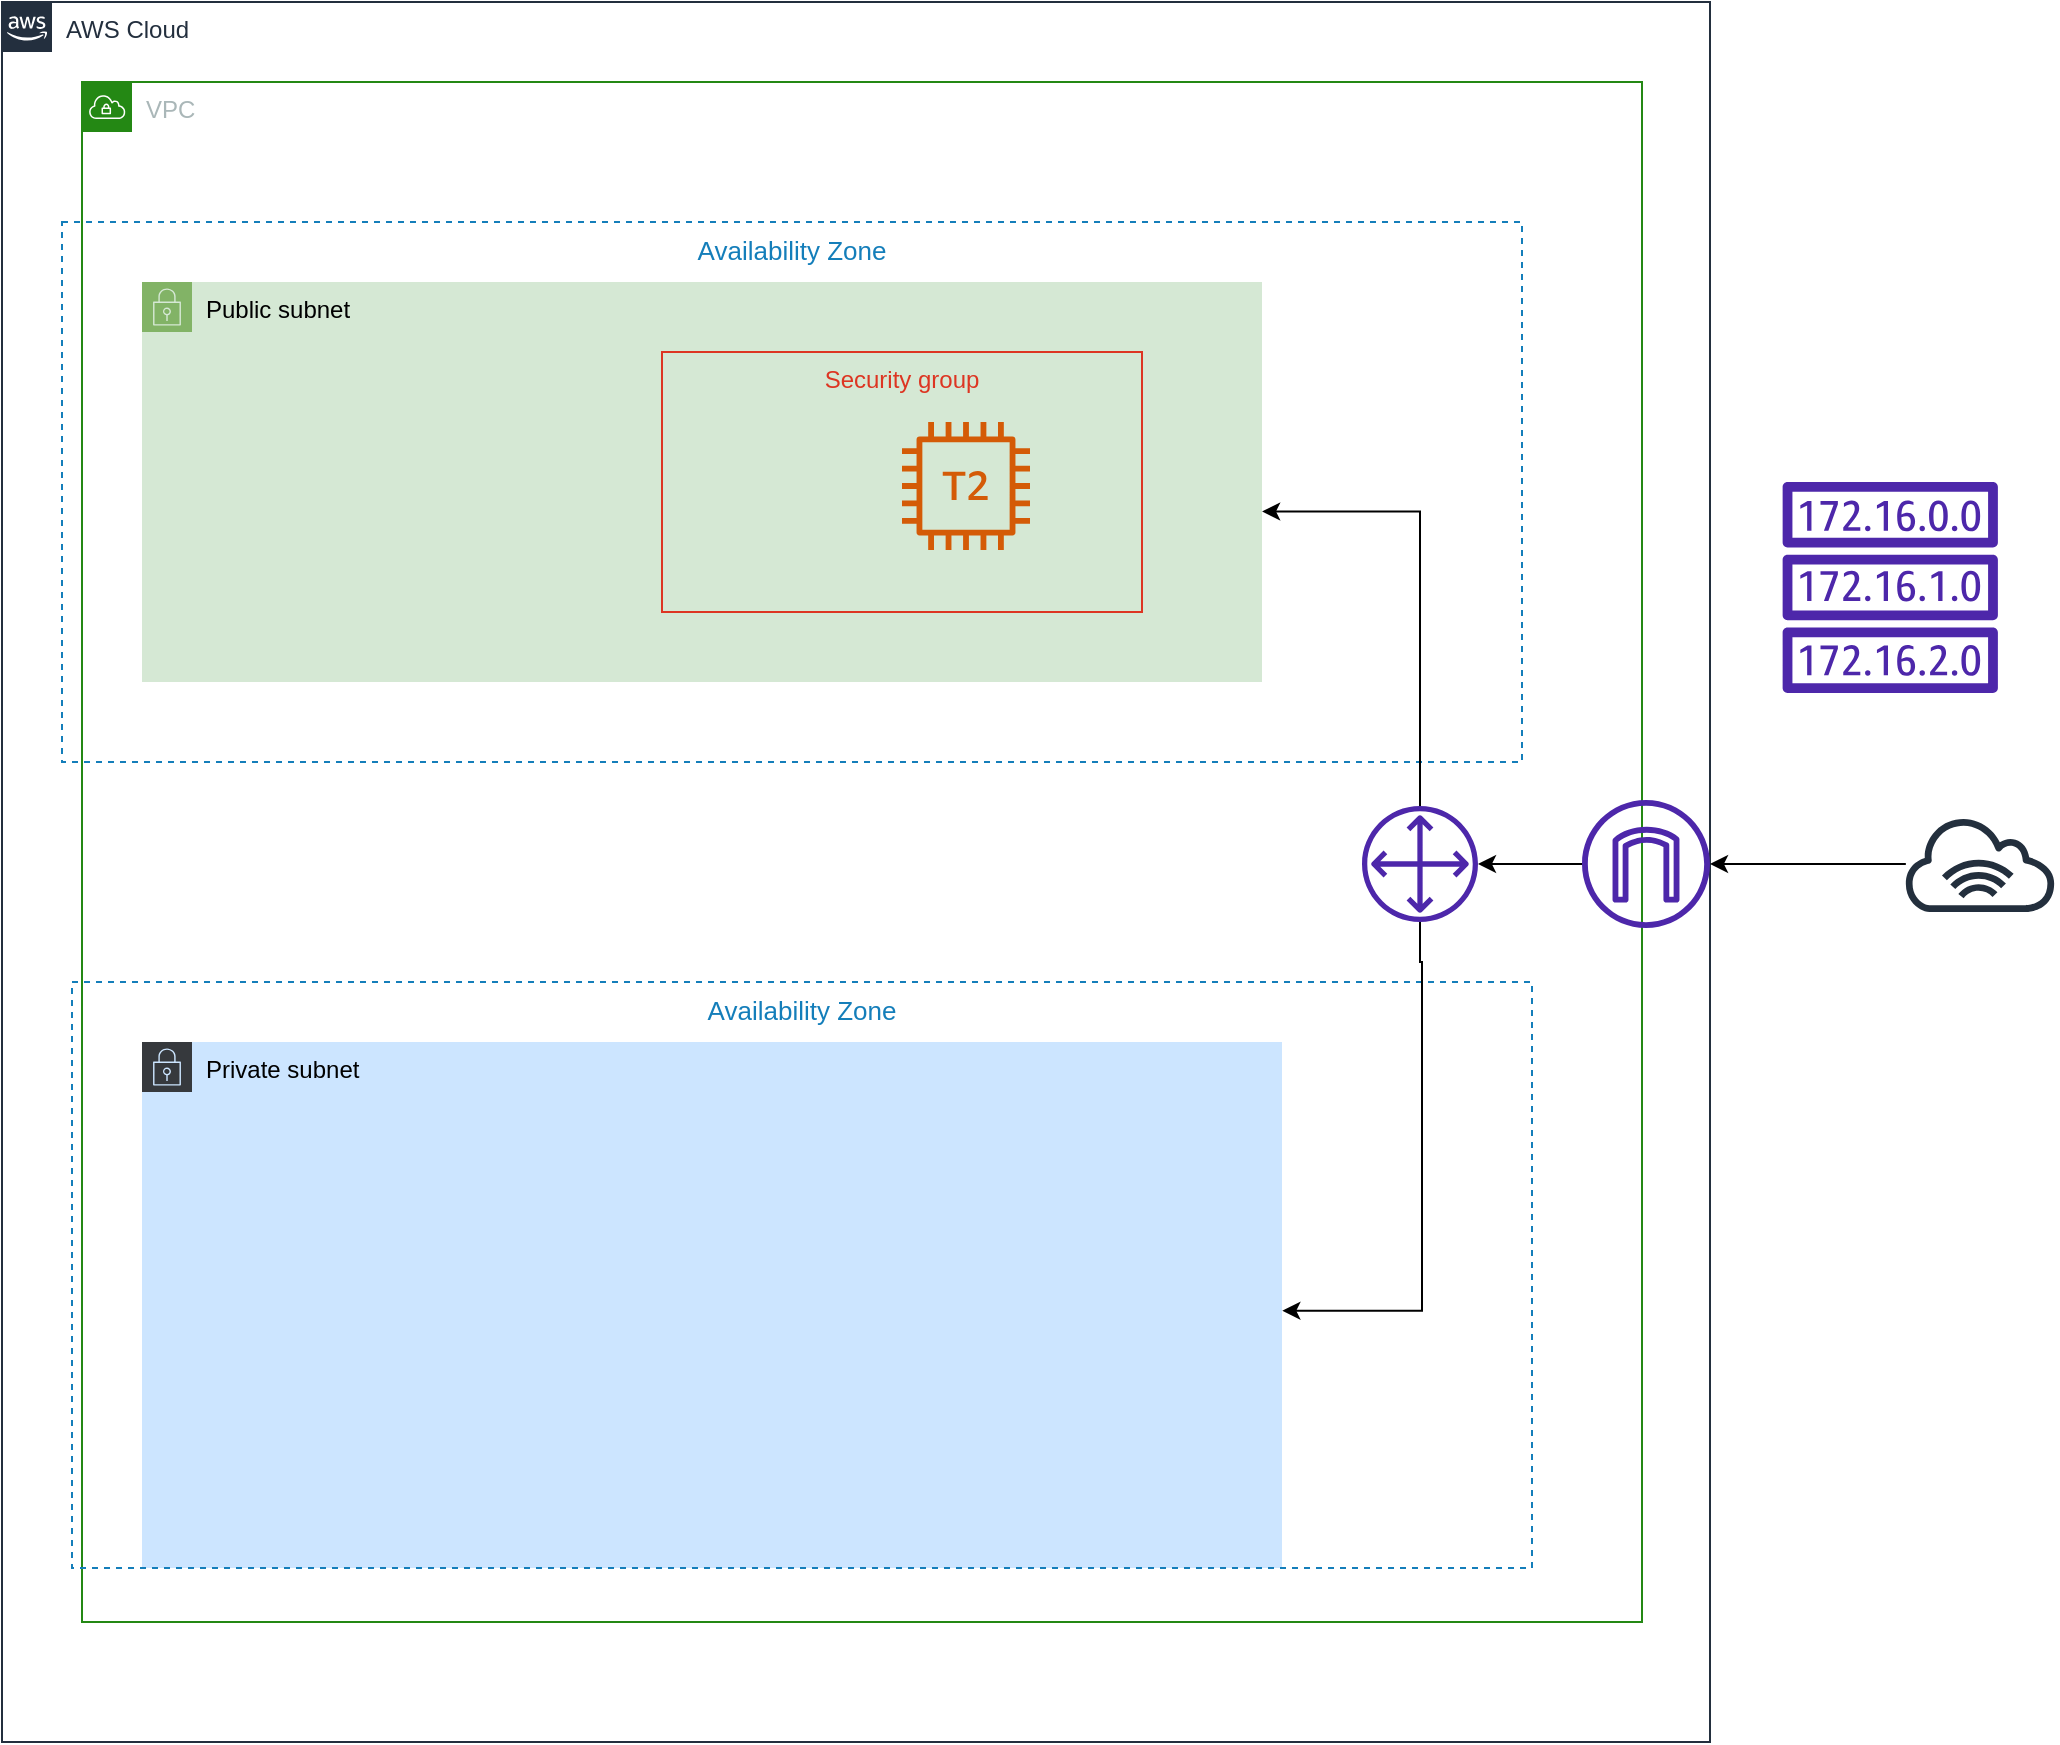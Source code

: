 <mxfile version="17.2.1" type="device"><diagram id="UipY4rScFdPGQ3ficFF0" name="Page-1"><mxGraphModel dx="2329" dy="1728" grid="1" gridSize="10" guides="1" tooltips="1" connect="1" arrows="1" fold="1" page="1" pageScale="1" pageWidth="1169" pageHeight="826" math="0" shadow="0"><root><mxCell id="0"/><mxCell id="1" parent="0"/><mxCell id="GT8Wq-dcL27hhuX0Hrxf-11" value="AWS Cloud" style="points=[[0,0],[0.25,0],[0.5,0],[0.75,0],[1,0],[1,0.25],[1,0.5],[1,0.75],[1,1],[0.75,1],[0.5,1],[0.25,1],[0,1],[0,0.75],[0,0.5],[0,0.25]];outlineConnect=0;gradientColor=none;html=1;whiteSpace=wrap;fontSize=12;fontStyle=0;container=1;pointerEvents=0;collapsible=0;recursiveResize=0;shape=mxgraph.aws4.group;grIcon=mxgraph.aws4.group_aws_cloud_alt;strokeColor=#232F3E;fillColor=none;verticalAlign=top;align=left;spacingLeft=30;fontColor=#232F3E;dashed=0;" parent="1" vertex="1"><mxGeometry x="-190" y="-60" width="854" height="870" as="geometry"/></mxCell><mxCell id="GT8Wq-dcL27hhuX0Hrxf-12" value="VPC" style="points=[[0,0],[0.25,0],[0.5,0],[0.75,0],[1,0],[1,0.25],[1,0.5],[1,0.75],[1,1],[0.75,1],[0.5,1],[0.25,1],[0,1],[0,0.75],[0,0.5],[0,0.25]];outlineConnect=0;gradientColor=none;html=1;whiteSpace=wrap;fontSize=12;fontStyle=0;container=1;pointerEvents=0;collapsible=0;recursiveResize=0;shape=mxgraph.aws4.group;grIcon=mxgraph.aws4.group_vpc;strokeColor=#248814;fillColor=none;verticalAlign=top;align=left;spacingLeft=30;fontColor=#AAB7B8;dashed=0;" parent="1" vertex="1"><mxGeometry x="-150" y="-20" width="780" height="770" as="geometry"/></mxCell><mxCell id="GT8Wq-dcL27hhuX0Hrxf-21" value="" style="sketch=0;outlineConnect=0;fontColor=#232F3E;gradientColor=none;fillColor=#4D27AA;strokeColor=none;dashed=0;verticalLabelPosition=bottom;verticalAlign=top;align=center;html=1;fontSize=12;fontStyle=0;aspect=fixed;pointerEvents=1;shape=mxgraph.aws4.customer_gateway;" parent="GT8Wq-dcL27hhuX0Hrxf-12" vertex="1"><mxGeometry x="640" y="362" width="58" height="58" as="geometry"/></mxCell><mxCell id="GT8Wq-dcL27hhuX0Hrxf-20" value="" style="sketch=0;outlineConnect=0;fontColor=#232F3E;gradientColor=none;fillColor=#4D27AA;strokeColor=none;dashed=0;verticalLabelPosition=bottom;verticalAlign=top;align=center;html=1;fontSize=12;fontStyle=0;aspect=fixed;pointerEvents=1;shape=mxgraph.aws4.internet_gateway;" parent="GT8Wq-dcL27hhuX0Hrxf-12" vertex="1"><mxGeometry x="750" y="359" width="64" height="64" as="geometry"/></mxCell><mxCell id="kF2my3xtpLXVf8nXLNBF-5" value="" style="edgeStyle=orthogonalEdgeStyle;rounded=0;orthogonalLoop=1;jettySize=auto;html=1;" parent="GT8Wq-dcL27hhuX0Hrxf-12" source="GT8Wq-dcL27hhuX0Hrxf-20" target="GT8Wq-dcL27hhuX0Hrxf-21" edge="1"><mxGeometry relative="1" as="geometry"/></mxCell><mxCell id="GT8Wq-dcL27hhuX0Hrxf-13" value="Availability Zone" style="fillColor=none;strokeColor=#147EBA;dashed=1;verticalAlign=top;fontStyle=0;fontColor=#147EBA;fontSize=13;" parent="1" vertex="1"><mxGeometry x="-160" y="50" width="730" height="270" as="geometry"/></mxCell><mxCell id="GT8Wq-dcL27hhuX0Hrxf-15" value="Private subnet" style="points=[[0,0],[0.25,0],[0.5,0],[0.75,0],[1,0],[1,0.25],[1,0.5],[1,0.75],[1,1],[0.75,1],[0.5,1],[0.25,1],[0,1],[0,0.75],[0,0.5],[0,0.25]];outlineConnect=0;html=1;whiteSpace=wrap;fontSize=12;fontStyle=0;container=1;pointerEvents=0;collapsible=0;recursiveResize=0;shape=mxgraph.aws4.group;grIcon=mxgraph.aws4.group_security_group;grStroke=0;strokeColor=#36393d;fillColor=#cce5ff;verticalAlign=top;align=left;spacingLeft=30;dashed=0;" parent="1" vertex="1"><mxGeometry x="-120" y="460" width="570" height="263" as="geometry"/></mxCell><mxCell id="GT8Wq-dcL27hhuX0Hrxf-14" value="Availability Zone" style="fillColor=none;strokeColor=#147EBA;dashed=1;verticalAlign=top;fontStyle=0;fontColor=#147EBA;fontSize=13;" parent="GT8Wq-dcL27hhuX0Hrxf-15" vertex="1"><mxGeometry x="-35" y="-30" width="730" height="293" as="geometry"/></mxCell><mxCell id="GT8Wq-dcL27hhuX0Hrxf-16" value="Public subnet" style="points=[[0,0],[0.25,0],[0.5,0],[0.75,0],[1,0],[1,0.25],[1,0.5],[1,0.75],[1,1],[0.75,1],[0.5,1],[0.25,1],[0,1],[0,0.75],[0,0.5],[0,0.25]];outlineConnect=0;html=1;whiteSpace=wrap;fontSize=12;fontStyle=0;container=1;pointerEvents=0;collapsible=0;recursiveResize=0;shape=mxgraph.aws4.group;grIcon=mxgraph.aws4.group_security_group;grStroke=0;strokeColor=#82b366;fillColor=#d5e8d4;verticalAlign=top;align=left;spacingLeft=30;dashed=0;" parent="1" vertex="1"><mxGeometry x="-120" y="80" width="560" height="200" as="geometry"/></mxCell><mxCell id="GT8Wq-dcL27hhuX0Hrxf-17" value="Security group" style="fillColor=none;strokeColor=#DD3522;verticalAlign=top;fontStyle=0;fontColor=#DD3522;" parent="GT8Wq-dcL27hhuX0Hrxf-16" vertex="1"><mxGeometry x="260" y="35" width="240" height="130" as="geometry"/></mxCell><mxCell id="GT8Wq-dcL27hhuX0Hrxf-18" value="" style="sketch=0;outlineConnect=0;fontColor=#232F3E;gradientColor=none;fillColor=#D45B07;strokeColor=none;dashed=0;verticalLabelPosition=bottom;verticalAlign=top;align=center;html=1;fontSize=12;fontStyle=0;aspect=fixed;pointerEvents=1;shape=mxgraph.aws4.t2_instance;" parent="GT8Wq-dcL27hhuX0Hrxf-16" vertex="1"><mxGeometry x="380" y="70" width="64" height="64" as="geometry"/></mxCell><mxCell id="kF2my3xtpLXVf8nXLNBF-4" value="" style="edgeStyle=orthogonalEdgeStyle;rounded=0;orthogonalLoop=1;jettySize=auto;html=1;" parent="1" source="GT8Wq-dcL27hhuX0Hrxf-19" target="GT8Wq-dcL27hhuX0Hrxf-20" edge="1"><mxGeometry relative="1" as="geometry"/></mxCell><mxCell id="GT8Wq-dcL27hhuX0Hrxf-19" value="" style="sketch=0;outlineConnect=0;fontColor=#232F3E;gradientColor=none;fillColor=#232F3D;strokeColor=none;dashed=0;verticalLabelPosition=bottom;verticalAlign=top;align=center;html=1;fontSize=12;fontStyle=0;aspect=fixed;pointerEvents=1;shape=mxgraph.aws4.internet_alt1;" parent="1" vertex="1"><mxGeometry x="760" y="347" width="78" height="48" as="geometry"/></mxCell><mxCell id="GT8Wq-dcL27hhuX0Hrxf-22" value="" style="sketch=0;outlineConnect=0;fontColor=#232F3E;gradientColor=none;fillColor=#4D27AA;strokeColor=none;dashed=0;verticalLabelPosition=bottom;verticalAlign=top;align=center;html=1;fontSize=12;fontStyle=0;aspect=fixed;pointerEvents=1;shape=mxgraph.aws4.route_table;" parent="1" vertex="1"><mxGeometry x="700" y="180" width="108.26" height="105.49" as="geometry"/></mxCell><mxCell id="kF2my3xtpLXVf8nXLNBF-2" value="" style="edgeStyle=orthogonalEdgeStyle;rounded=0;orthogonalLoop=1;jettySize=auto;html=1;entryX=0.822;entryY=0.536;entryDx=0;entryDy=0;entryPerimeter=0;" parent="1" source="GT8Wq-dcL27hhuX0Hrxf-21" target="GT8Wq-dcL27hhuX0Hrxf-13" edge="1"><mxGeometry relative="1" as="geometry"><mxPoint x="519" y="263" as="targetPoint"/><Array as="points"><mxPoint x="519" y="195"/></Array></mxGeometry></mxCell><mxCell id="kF2my3xtpLXVf8nXLNBF-3" value="" style="edgeStyle=orthogonalEdgeStyle;rounded=0;orthogonalLoop=1;jettySize=auto;html=1;entryX=0.829;entryY=0.561;entryDx=0;entryDy=0;entryPerimeter=0;" parent="1" source="GT8Wq-dcL27hhuX0Hrxf-21" target="GT8Wq-dcL27hhuX0Hrxf-14" edge="1"><mxGeometry relative="1" as="geometry"><Array as="points"><mxPoint x="519" y="420"/><mxPoint x="520" y="570"/></Array></mxGeometry></mxCell></root></mxGraphModel></diagram></mxfile>